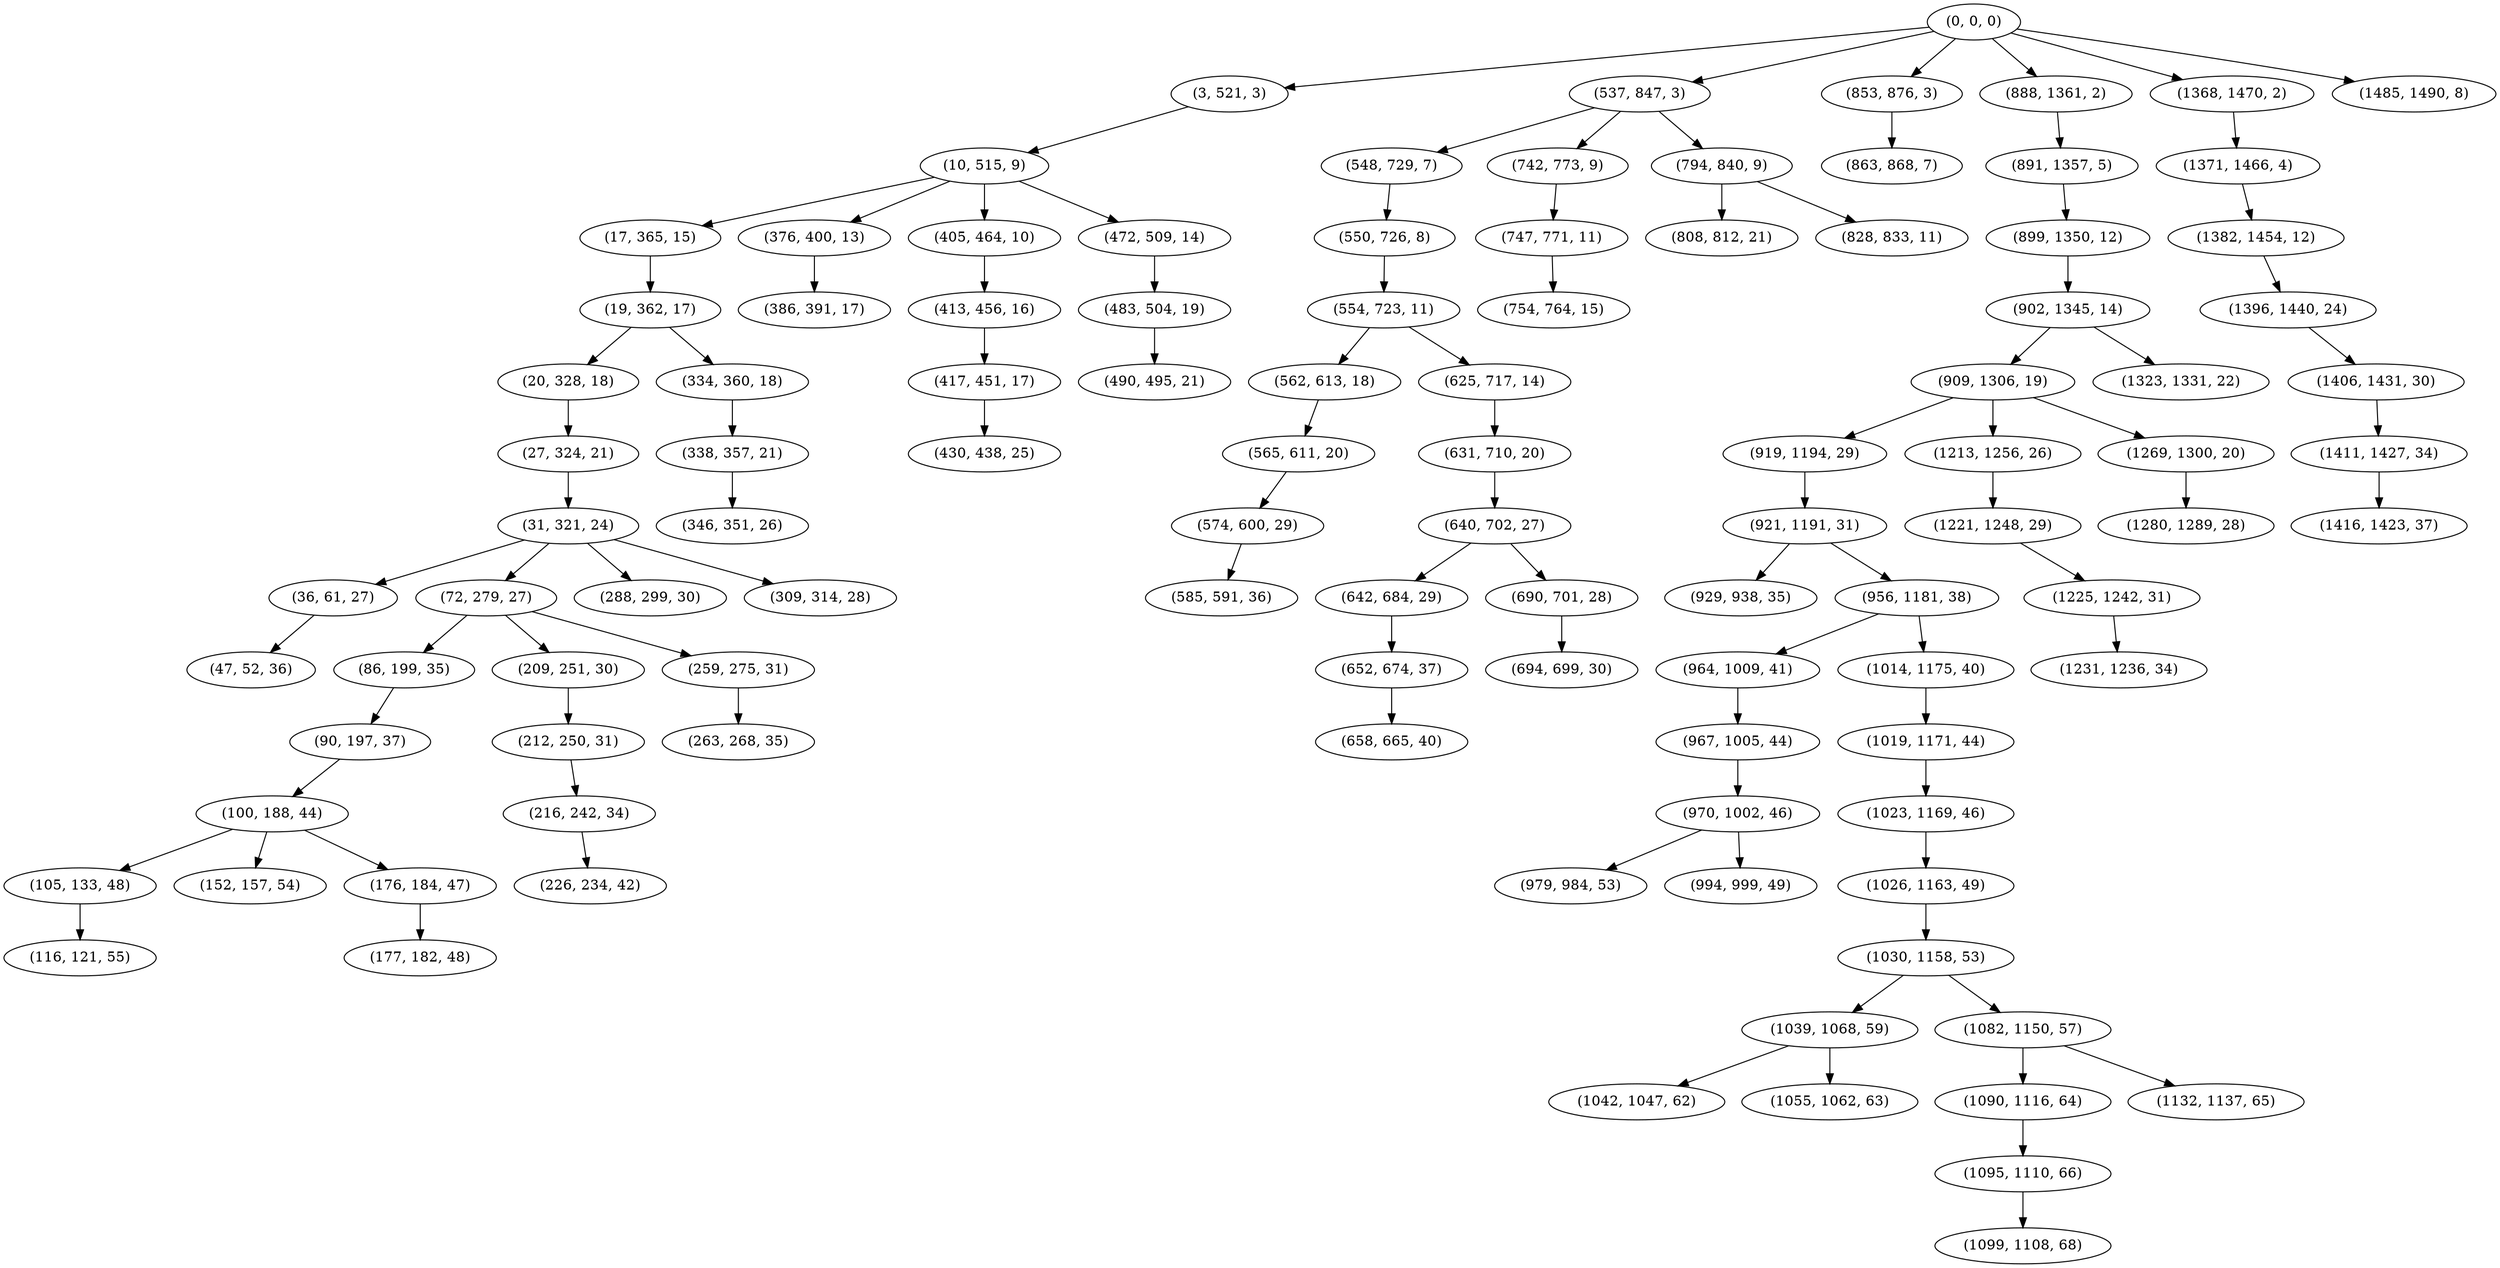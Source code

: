 digraph tree {
    "(0, 0, 0)";
    "(3, 521, 3)";
    "(10, 515, 9)";
    "(17, 365, 15)";
    "(19, 362, 17)";
    "(20, 328, 18)";
    "(27, 324, 21)";
    "(31, 321, 24)";
    "(36, 61, 27)";
    "(47, 52, 36)";
    "(72, 279, 27)";
    "(86, 199, 35)";
    "(90, 197, 37)";
    "(100, 188, 44)";
    "(105, 133, 48)";
    "(116, 121, 55)";
    "(152, 157, 54)";
    "(176, 184, 47)";
    "(177, 182, 48)";
    "(209, 251, 30)";
    "(212, 250, 31)";
    "(216, 242, 34)";
    "(226, 234, 42)";
    "(259, 275, 31)";
    "(263, 268, 35)";
    "(288, 299, 30)";
    "(309, 314, 28)";
    "(334, 360, 18)";
    "(338, 357, 21)";
    "(346, 351, 26)";
    "(376, 400, 13)";
    "(386, 391, 17)";
    "(405, 464, 10)";
    "(413, 456, 16)";
    "(417, 451, 17)";
    "(430, 438, 25)";
    "(472, 509, 14)";
    "(483, 504, 19)";
    "(490, 495, 21)";
    "(537, 847, 3)";
    "(548, 729, 7)";
    "(550, 726, 8)";
    "(554, 723, 11)";
    "(562, 613, 18)";
    "(565, 611, 20)";
    "(574, 600, 29)";
    "(585, 591, 36)";
    "(625, 717, 14)";
    "(631, 710, 20)";
    "(640, 702, 27)";
    "(642, 684, 29)";
    "(652, 674, 37)";
    "(658, 665, 40)";
    "(690, 701, 28)";
    "(694, 699, 30)";
    "(742, 773, 9)";
    "(747, 771, 11)";
    "(754, 764, 15)";
    "(794, 840, 9)";
    "(808, 812, 21)";
    "(828, 833, 11)";
    "(853, 876, 3)";
    "(863, 868, 7)";
    "(888, 1361, 2)";
    "(891, 1357, 5)";
    "(899, 1350, 12)";
    "(902, 1345, 14)";
    "(909, 1306, 19)";
    "(919, 1194, 29)";
    "(921, 1191, 31)";
    "(929, 938, 35)";
    "(956, 1181, 38)";
    "(964, 1009, 41)";
    "(967, 1005, 44)";
    "(970, 1002, 46)";
    "(979, 984, 53)";
    "(994, 999, 49)";
    "(1014, 1175, 40)";
    "(1019, 1171, 44)";
    "(1023, 1169, 46)";
    "(1026, 1163, 49)";
    "(1030, 1158, 53)";
    "(1039, 1068, 59)";
    "(1042, 1047, 62)";
    "(1055, 1062, 63)";
    "(1082, 1150, 57)";
    "(1090, 1116, 64)";
    "(1095, 1110, 66)";
    "(1099, 1108, 68)";
    "(1132, 1137, 65)";
    "(1213, 1256, 26)";
    "(1221, 1248, 29)";
    "(1225, 1242, 31)";
    "(1231, 1236, 34)";
    "(1269, 1300, 20)";
    "(1280, 1289, 28)";
    "(1323, 1331, 22)";
    "(1368, 1470, 2)";
    "(1371, 1466, 4)";
    "(1382, 1454, 12)";
    "(1396, 1440, 24)";
    "(1406, 1431, 30)";
    "(1411, 1427, 34)";
    "(1416, 1423, 37)";
    "(1485, 1490, 8)";
    "(0, 0, 0)" -> "(3, 521, 3)";
    "(0, 0, 0)" -> "(537, 847, 3)";
    "(0, 0, 0)" -> "(853, 876, 3)";
    "(0, 0, 0)" -> "(888, 1361, 2)";
    "(0, 0, 0)" -> "(1368, 1470, 2)";
    "(0, 0, 0)" -> "(1485, 1490, 8)";
    "(3, 521, 3)" -> "(10, 515, 9)";
    "(10, 515, 9)" -> "(17, 365, 15)";
    "(10, 515, 9)" -> "(376, 400, 13)";
    "(10, 515, 9)" -> "(405, 464, 10)";
    "(10, 515, 9)" -> "(472, 509, 14)";
    "(17, 365, 15)" -> "(19, 362, 17)";
    "(19, 362, 17)" -> "(20, 328, 18)";
    "(19, 362, 17)" -> "(334, 360, 18)";
    "(20, 328, 18)" -> "(27, 324, 21)";
    "(27, 324, 21)" -> "(31, 321, 24)";
    "(31, 321, 24)" -> "(36, 61, 27)";
    "(31, 321, 24)" -> "(72, 279, 27)";
    "(31, 321, 24)" -> "(288, 299, 30)";
    "(31, 321, 24)" -> "(309, 314, 28)";
    "(36, 61, 27)" -> "(47, 52, 36)";
    "(72, 279, 27)" -> "(86, 199, 35)";
    "(72, 279, 27)" -> "(209, 251, 30)";
    "(72, 279, 27)" -> "(259, 275, 31)";
    "(86, 199, 35)" -> "(90, 197, 37)";
    "(90, 197, 37)" -> "(100, 188, 44)";
    "(100, 188, 44)" -> "(105, 133, 48)";
    "(100, 188, 44)" -> "(152, 157, 54)";
    "(100, 188, 44)" -> "(176, 184, 47)";
    "(105, 133, 48)" -> "(116, 121, 55)";
    "(176, 184, 47)" -> "(177, 182, 48)";
    "(209, 251, 30)" -> "(212, 250, 31)";
    "(212, 250, 31)" -> "(216, 242, 34)";
    "(216, 242, 34)" -> "(226, 234, 42)";
    "(259, 275, 31)" -> "(263, 268, 35)";
    "(334, 360, 18)" -> "(338, 357, 21)";
    "(338, 357, 21)" -> "(346, 351, 26)";
    "(376, 400, 13)" -> "(386, 391, 17)";
    "(405, 464, 10)" -> "(413, 456, 16)";
    "(413, 456, 16)" -> "(417, 451, 17)";
    "(417, 451, 17)" -> "(430, 438, 25)";
    "(472, 509, 14)" -> "(483, 504, 19)";
    "(483, 504, 19)" -> "(490, 495, 21)";
    "(537, 847, 3)" -> "(548, 729, 7)";
    "(537, 847, 3)" -> "(742, 773, 9)";
    "(537, 847, 3)" -> "(794, 840, 9)";
    "(548, 729, 7)" -> "(550, 726, 8)";
    "(550, 726, 8)" -> "(554, 723, 11)";
    "(554, 723, 11)" -> "(562, 613, 18)";
    "(554, 723, 11)" -> "(625, 717, 14)";
    "(562, 613, 18)" -> "(565, 611, 20)";
    "(565, 611, 20)" -> "(574, 600, 29)";
    "(574, 600, 29)" -> "(585, 591, 36)";
    "(625, 717, 14)" -> "(631, 710, 20)";
    "(631, 710, 20)" -> "(640, 702, 27)";
    "(640, 702, 27)" -> "(642, 684, 29)";
    "(640, 702, 27)" -> "(690, 701, 28)";
    "(642, 684, 29)" -> "(652, 674, 37)";
    "(652, 674, 37)" -> "(658, 665, 40)";
    "(690, 701, 28)" -> "(694, 699, 30)";
    "(742, 773, 9)" -> "(747, 771, 11)";
    "(747, 771, 11)" -> "(754, 764, 15)";
    "(794, 840, 9)" -> "(808, 812, 21)";
    "(794, 840, 9)" -> "(828, 833, 11)";
    "(853, 876, 3)" -> "(863, 868, 7)";
    "(888, 1361, 2)" -> "(891, 1357, 5)";
    "(891, 1357, 5)" -> "(899, 1350, 12)";
    "(899, 1350, 12)" -> "(902, 1345, 14)";
    "(902, 1345, 14)" -> "(909, 1306, 19)";
    "(902, 1345, 14)" -> "(1323, 1331, 22)";
    "(909, 1306, 19)" -> "(919, 1194, 29)";
    "(909, 1306, 19)" -> "(1213, 1256, 26)";
    "(909, 1306, 19)" -> "(1269, 1300, 20)";
    "(919, 1194, 29)" -> "(921, 1191, 31)";
    "(921, 1191, 31)" -> "(929, 938, 35)";
    "(921, 1191, 31)" -> "(956, 1181, 38)";
    "(956, 1181, 38)" -> "(964, 1009, 41)";
    "(956, 1181, 38)" -> "(1014, 1175, 40)";
    "(964, 1009, 41)" -> "(967, 1005, 44)";
    "(967, 1005, 44)" -> "(970, 1002, 46)";
    "(970, 1002, 46)" -> "(979, 984, 53)";
    "(970, 1002, 46)" -> "(994, 999, 49)";
    "(1014, 1175, 40)" -> "(1019, 1171, 44)";
    "(1019, 1171, 44)" -> "(1023, 1169, 46)";
    "(1023, 1169, 46)" -> "(1026, 1163, 49)";
    "(1026, 1163, 49)" -> "(1030, 1158, 53)";
    "(1030, 1158, 53)" -> "(1039, 1068, 59)";
    "(1030, 1158, 53)" -> "(1082, 1150, 57)";
    "(1039, 1068, 59)" -> "(1042, 1047, 62)";
    "(1039, 1068, 59)" -> "(1055, 1062, 63)";
    "(1082, 1150, 57)" -> "(1090, 1116, 64)";
    "(1082, 1150, 57)" -> "(1132, 1137, 65)";
    "(1090, 1116, 64)" -> "(1095, 1110, 66)";
    "(1095, 1110, 66)" -> "(1099, 1108, 68)";
    "(1213, 1256, 26)" -> "(1221, 1248, 29)";
    "(1221, 1248, 29)" -> "(1225, 1242, 31)";
    "(1225, 1242, 31)" -> "(1231, 1236, 34)";
    "(1269, 1300, 20)" -> "(1280, 1289, 28)";
    "(1368, 1470, 2)" -> "(1371, 1466, 4)";
    "(1371, 1466, 4)" -> "(1382, 1454, 12)";
    "(1382, 1454, 12)" -> "(1396, 1440, 24)";
    "(1396, 1440, 24)" -> "(1406, 1431, 30)";
    "(1406, 1431, 30)" -> "(1411, 1427, 34)";
    "(1411, 1427, 34)" -> "(1416, 1423, 37)";
}

